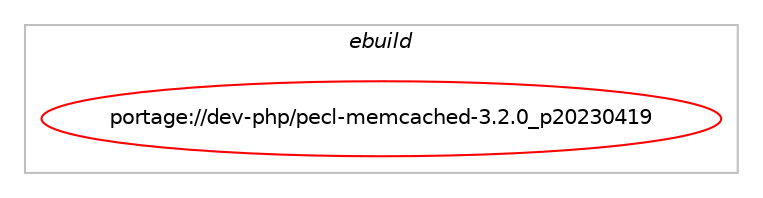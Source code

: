 digraph prolog {

# *************
# Graph options
# *************

newrank=true;
concentrate=true;
compound=true;
graph [rankdir=LR,fontname=Helvetica,fontsize=10,ranksep=1.5];#, ranksep=2.5, nodesep=0.2];
edge  [arrowhead=vee];
node  [fontname=Helvetica,fontsize=10];

# **********
# The ebuild
# **********

subgraph cluster_leftcol {
color=gray;
label=<<i>ebuild</i>>;
id [label="portage://dev-php/pecl-memcached-3.2.0_p20230419", color=red, width=4, href="../dev-php/pecl-memcached-3.2.0_p20230419.svg"];
}

# ****************
# The dependencies
# ****************

subgraph cluster_midcol {
color=gray;
label=<<i>dependencies</i>>;
subgraph cluster_compile {
fillcolor="#eeeeee";
style=filled;
label=<<i>compile</i>>;
# *** BEGIN UNKNOWN DEPENDENCY TYPE (TODO) ***
# id -> equal(any_of_group([package_dependency(portage://dev-php/pecl-memcached-3.2.0_p20230419,install,no,dev-libs,libmemcached-awesome,none,[,,],[],[use(optenable(sasl),negative)]),package_dependency(portage://dev-php/pecl-memcached-3.2.0_p20230419,install,no,dev-libs,libmemcached,greaterequal,[1.0.14,,,1.0.14],[],[use(optenable(sasl),negative)])]))
# *** END UNKNOWN DEPENDENCY TYPE (TODO) ***

# *** BEGIN UNKNOWN DEPENDENCY TYPE (TODO) ***
# id -> equal(use_conditional_group(positive,igbinary,portage://dev-php/pecl-memcached-3.2.0_p20230419,[package_dependency(portage://dev-php/pecl-memcached-3.2.0_p20230419,install,no,dev-php,igbinary,none,[,,],[],[use(optenable(php_targets_php8-1),negative),use(optenable(php_targets_php8-2),negative)])]))
# *** END UNKNOWN DEPENDENCY TYPE (TODO) ***

# *** BEGIN UNKNOWN DEPENDENCY TYPE (TODO) ***
# id -> equal(use_conditional_group(positive,php_targets_php8-1,portage://dev-php/pecl-memcached-3.2.0_p20230419,[package_dependency(portage://dev-php/pecl-memcached-3.2.0_p20230419,install,no,dev-lang,php,none,[,,],[slot(8.1)],[use(optenable(json),positive),use(optenable(session),negative)])]))
# *** END UNKNOWN DEPENDENCY TYPE (TODO) ***

# *** BEGIN UNKNOWN DEPENDENCY TYPE (TODO) ***
# id -> equal(use_conditional_group(positive,php_targets_php8-2,portage://dev-php/pecl-memcached-3.2.0_p20230419,[package_dependency(portage://dev-php/pecl-memcached-3.2.0_p20230419,install,no,dev-lang,php,none,[,,],[slot(8.2)],[use(optenable(json),positive),use(optenable(session),negative)])]))
# *** END UNKNOWN DEPENDENCY TYPE (TODO) ***

# *** BEGIN UNKNOWN DEPENDENCY TYPE (TODO) ***
# id -> equal(package_dependency(portage://dev-php/pecl-memcached-3.2.0_p20230419,install,no,sys-libs,zlib,none,[,,],[],[]))
# *** END UNKNOWN DEPENDENCY TYPE (TODO) ***

}
subgraph cluster_compileandrun {
fillcolor="#eeeeee";
style=filled;
label=<<i>compile and run</i>>;
}
subgraph cluster_run {
fillcolor="#eeeeee";
style=filled;
label=<<i>run</i>>;
# *** BEGIN UNKNOWN DEPENDENCY TYPE (TODO) ***
# id -> equal(any_of_group([package_dependency(portage://dev-php/pecl-memcached-3.2.0_p20230419,run,no,dev-libs,libmemcached-awesome,none,[,,],[],[use(optenable(sasl),negative)]),package_dependency(portage://dev-php/pecl-memcached-3.2.0_p20230419,run,no,dev-libs,libmemcached,greaterequal,[1.0.14,,,1.0.14],[],[use(optenable(sasl),negative)])]))
# *** END UNKNOWN DEPENDENCY TYPE (TODO) ***

# *** BEGIN UNKNOWN DEPENDENCY TYPE (TODO) ***
# id -> equal(use_conditional_group(positive,igbinary,portage://dev-php/pecl-memcached-3.2.0_p20230419,[package_dependency(portage://dev-php/pecl-memcached-3.2.0_p20230419,run,no,dev-php,igbinary,none,[,,],[],[use(optenable(php_targets_php8-1),negative),use(optenable(php_targets_php8-2),negative)])]))
# *** END UNKNOWN DEPENDENCY TYPE (TODO) ***

# *** BEGIN UNKNOWN DEPENDENCY TYPE (TODO) ***
# id -> equal(use_conditional_group(positive,php_targets_php8-1,portage://dev-php/pecl-memcached-3.2.0_p20230419,[package_dependency(portage://dev-php/pecl-memcached-3.2.0_p20230419,run,no,dev-lang,php,none,[,,],[slot(8.1)],[use(optenable(json),positive),use(optenable(session),negative)])]))
# *** END UNKNOWN DEPENDENCY TYPE (TODO) ***

# *** BEGIN UNKNOWN DEPENDENCY TYPE (TODO) ***
# id -> equal(use_conditional_group(positive,php_targets_php8-2,portage://dev-php/pecl-memcached-3.2.0_p20230419,[package_dependency(portage://dev-php/pecl-memcached-3.2.0_p20230419,run,no,dev-lang,php,none,[,,],[slot(8.2)],[use(optenable(json),positive),use(optenable(session),negative)])]))
# *** END UNKNOWN DEPENDENCY TYPE (TODO) ***

# *** BEGIN UNKNOWN DEPENDENCY TYPE (TODO) ***
# id -> equal(package_dependency(portage://dev-php/pecl-memcached-3.2.0_p20230419,run,no,sys-libs,zlib,none,[,,],[],[]))
# *** END UNKNOWN DEPENDENCY TYPE (TODO) ***

}
}

# **************
# The candidates
# **************

subgraph cluster_choices {
rank=same;
color=gray;
label=<<i>candidates</i>>;

}

}
